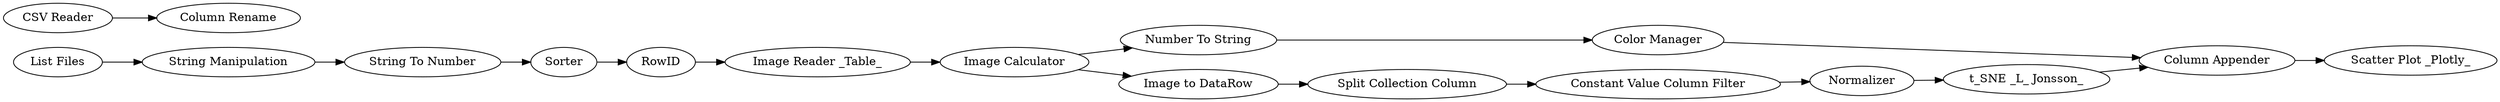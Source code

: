 digraph {
	"5292588749856955124_60" [label="String To Number"]
	"9114160418197749908_93" [label="Number To String"]
	"8832413829318260142_52" [label="Image Reader _Table_"]
	"8832413829318260142_60" [label="Image Calculator"]
	"9114160418197749908_91" [label="Scatter Plot _Plotly_"]
	"8832413829318260142_42" [label="Column Rename"]
	"5292588749856955124_57" [label=Sorter]
	"-1370581957675651903_95" [label=Normalizer]
	"9114160418197749908_86" [label="t_SNE _L_ Jonsson_"]
	"-1370581957675651903_97" [label="Image to DataRow"]
	"-1370581957675651903_98" [label="Split Collection Column"]
	"-1370581957675651903_99" [label="Constant Value Column Filter"]
	"5292588749856955124_56" [label="String Manipulation"]
	"9114160418197749908_92" [label="Color Manager"]
	"8832413829318260142_51" [label="List Files"]
	"5292588749856955124_59" [label=RowID]
	"8832413829318260142_53" [label="CSV Reader"]
	"9114160418197749908_94" [label="Column Appender"]
	"8832413829318260142_53" -> "8832413829318260142_42"
	"5292588749856955124_60" -> "5292588749856955124_57"
	"-1370581957675651903_95" -> "9114160418197749908_86"
	"8832413829318260142_60" -> "9114160418197749908_93"
	"5292588749856955124_57" -> "5292588749856955124_59"
	"8832413829318260142_51" -> "5292588749856955124_56"
	"5292588749856955124_59" -> "8832413829318260142_52"
	"9114160418197749908_86" -> "9114160418197749908_94"
	"-1370581957675651903_98" -> "-1370581957675651903_99"
	"5292588749856955124_56" -> "5292588749856955124_60"
	"-1370581957675651903_97" -> "-1370581957675651903_98"
	"-1370581957675651903_99" -> "-1370581957675651903_95"
	"9114160418197749908_92" -> "9114160418197749908_94"
	"8832413829318260142_52" -> "8832413829318260142_60"
	"8832413829318260142_60" -> "-1370581957675651903_97"
	"9114160418197749908_94" -> "9114160418197749908_91"
	"9114160418197749908_93" -> "9114160418197749908_92"
	rankdir=LR
}
